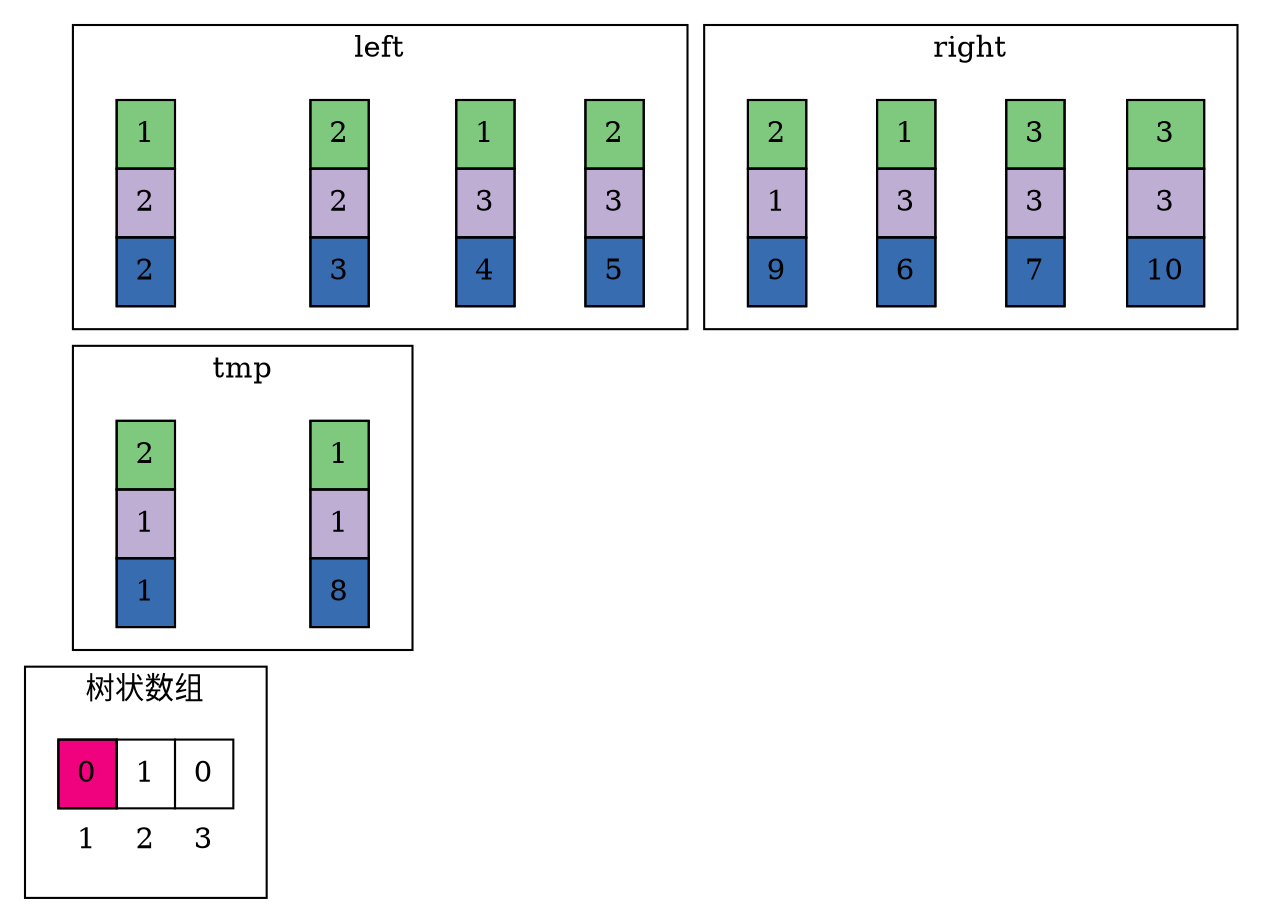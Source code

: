 graph cdq {
    node[fillcolor=white colorscheme=accent8 ];
    node[shape=plaintext ];
    rankdir=LR;
    ranksep=0.01;
    subgraph cluster_bit {
        label="树状数组";
        c[label=< <TABLE CELLBORDER="1" BORDER="0" CELLSPACING="0" CELLPADDING="8">
                <tr> 
                    <td PORT="" bgcolor="6">0</td> 
                    <td PORT="" >1</td> 
                    <td PORT="">0</td> 
                </tr>
                <tr> <td PORT="" border="0">1</td> <td PORT="" border="0">2</td> <td PORT="" border="0">3</td> </tr>
            </TABLE> >
        ]
    }

    subgraph cluster_3 {
        label="tmp"
        1--6[style=invis];
        1[label=< <TABLE CELLBORDER="1" BORDER="0" CELLSPACING="0" CELLPADDING="8">
                <tr> <td PORT="" bgcolor="1">2</td> </tr>
                <tr> <td PORT="" bgcolor="2">1</td> </tr>
                <tr> <td PORT="" bgcolor="5">1</td> </tr>
            </TABLE> >
        ]
        6[label=< <TABLE CELLBORDER="1" BORDER="0" CELLSPACING="0" CELLPADDING="8">
                <tr> <td PORT="" bgcolor="1">1</td> </tr>
                <tr> <td PORT="" bgcolor="2">1</td> </tr>
                <tr> <td PORT="" bgcolor="5">8</td> </tr>
            </TABLE> >
        ]
    }

    subgraph cluster_1{
        label="left";
        2--3--4--5[style=invis];
        2[label=< <TABLE CELLBORDER="1" BORDER="0" CELLSPACING="0" CELLPADDING="8">
                <tr> <td PORT="" bgcolor="1">1</td> </tr>
                <tr> <td PORT="" bgcolor="2">2</td> </tr>
                <tr> <td PORT="" bgcolor="5">2</td> </tr>
            </TABLE> >
        ]
        3[label=< <TABLE CELLBORDER="1" BORDER="0" CELLSPACING="0" CELLPADDING="8">
                <tr> <td PORT="" bgcolor="1">2</td> </tr>
                <tr> <td PORT="" bgcolor="2">2</td> </tr>
                <tr> <td PORT="" bgcolor="5">3</td> </tr>
            </TABLE> >
        ]
        4[label=< <TABLE CELLBORDER="1" BORDER="0" CELLSPACING="0" CELLPADDING="8">
                <tr> <td PORT="" bgcolor="1">1</td> </tr>
                <tr> <td PORT="" bgcolor="2">3</td> </tr>
                <tr> <td PORT="" bgcolor="5">4</td> </tr>
            </TABLE> >
        ]
        5[label=< <TABLE CELLBORDER="1" BORDER="0" CELLSPACING="0" CELLPADDING="8">
                <tr> <td PORT="" bgcolor="1">2</td> </tr>
                <tr> <td PORT="" bgcolor="2">3</td> </tr>
                <tr> <td PORT="" bgcolor="5">5</td> </tr>
            </TABLE> >
        ]
    } 
    5--7[style=invis];
    subgraph cluster_2{
        label="right";
        7--8--9--10[style=invis];
        7[label=< <TABLE CELLBORDER="1" BORDER="0" CELLSPACING="0" CELLPADDING="8">
                <tr> <td PORT="" bgcolor="1">2</td> </tr>
                <tr> <td PORT="" bgcolor="2">1</td> </tr>
                <tr> <td PORT="" bgcolor="5">9</td> </tr>
            </TABLE> >
        ]
        8[label=< <TABLE CELLBORDER="1" BORDER="0" CELLSPACING="0" CELLPADDING="8">
                <tr> <td PORT="" bgcolor="1">1</td> </tr>
                <tr> <td PORT="" bgcolor="2">3</td> </tr>
                <tr> <td PORT="" bgcolor="5">6</td> </tr>
            </TABLE> >
        ]
        9[label=< <TABLE CELLBORDER="1" BORDER="0" CELLSPACING="0" CELLPADDING="8">
                <tr> <td PORT="" bgcolor="1">3</td> </tr>
                <tr> <td PORT="" bgcolor="2">3</td> </tr>
                <tr> <td PORT="" bgcolor="5">7</td> </tr>
            </TABLE> >
        ]
        10[label=< <TABLE CELLBORDER="1" BORDER="0" CELLSPACING="0" CELLPADDING="8">
                <tr> <td PORT="" bgcolor="1">3</td> </tr>
                <tr> <td PORT="" bgcolor="2">3</td> </tr>
                <tr> <td PORT="" bgcolor="5">10</td> </tr>
            </TABLE> >
        ]
    } 



}
